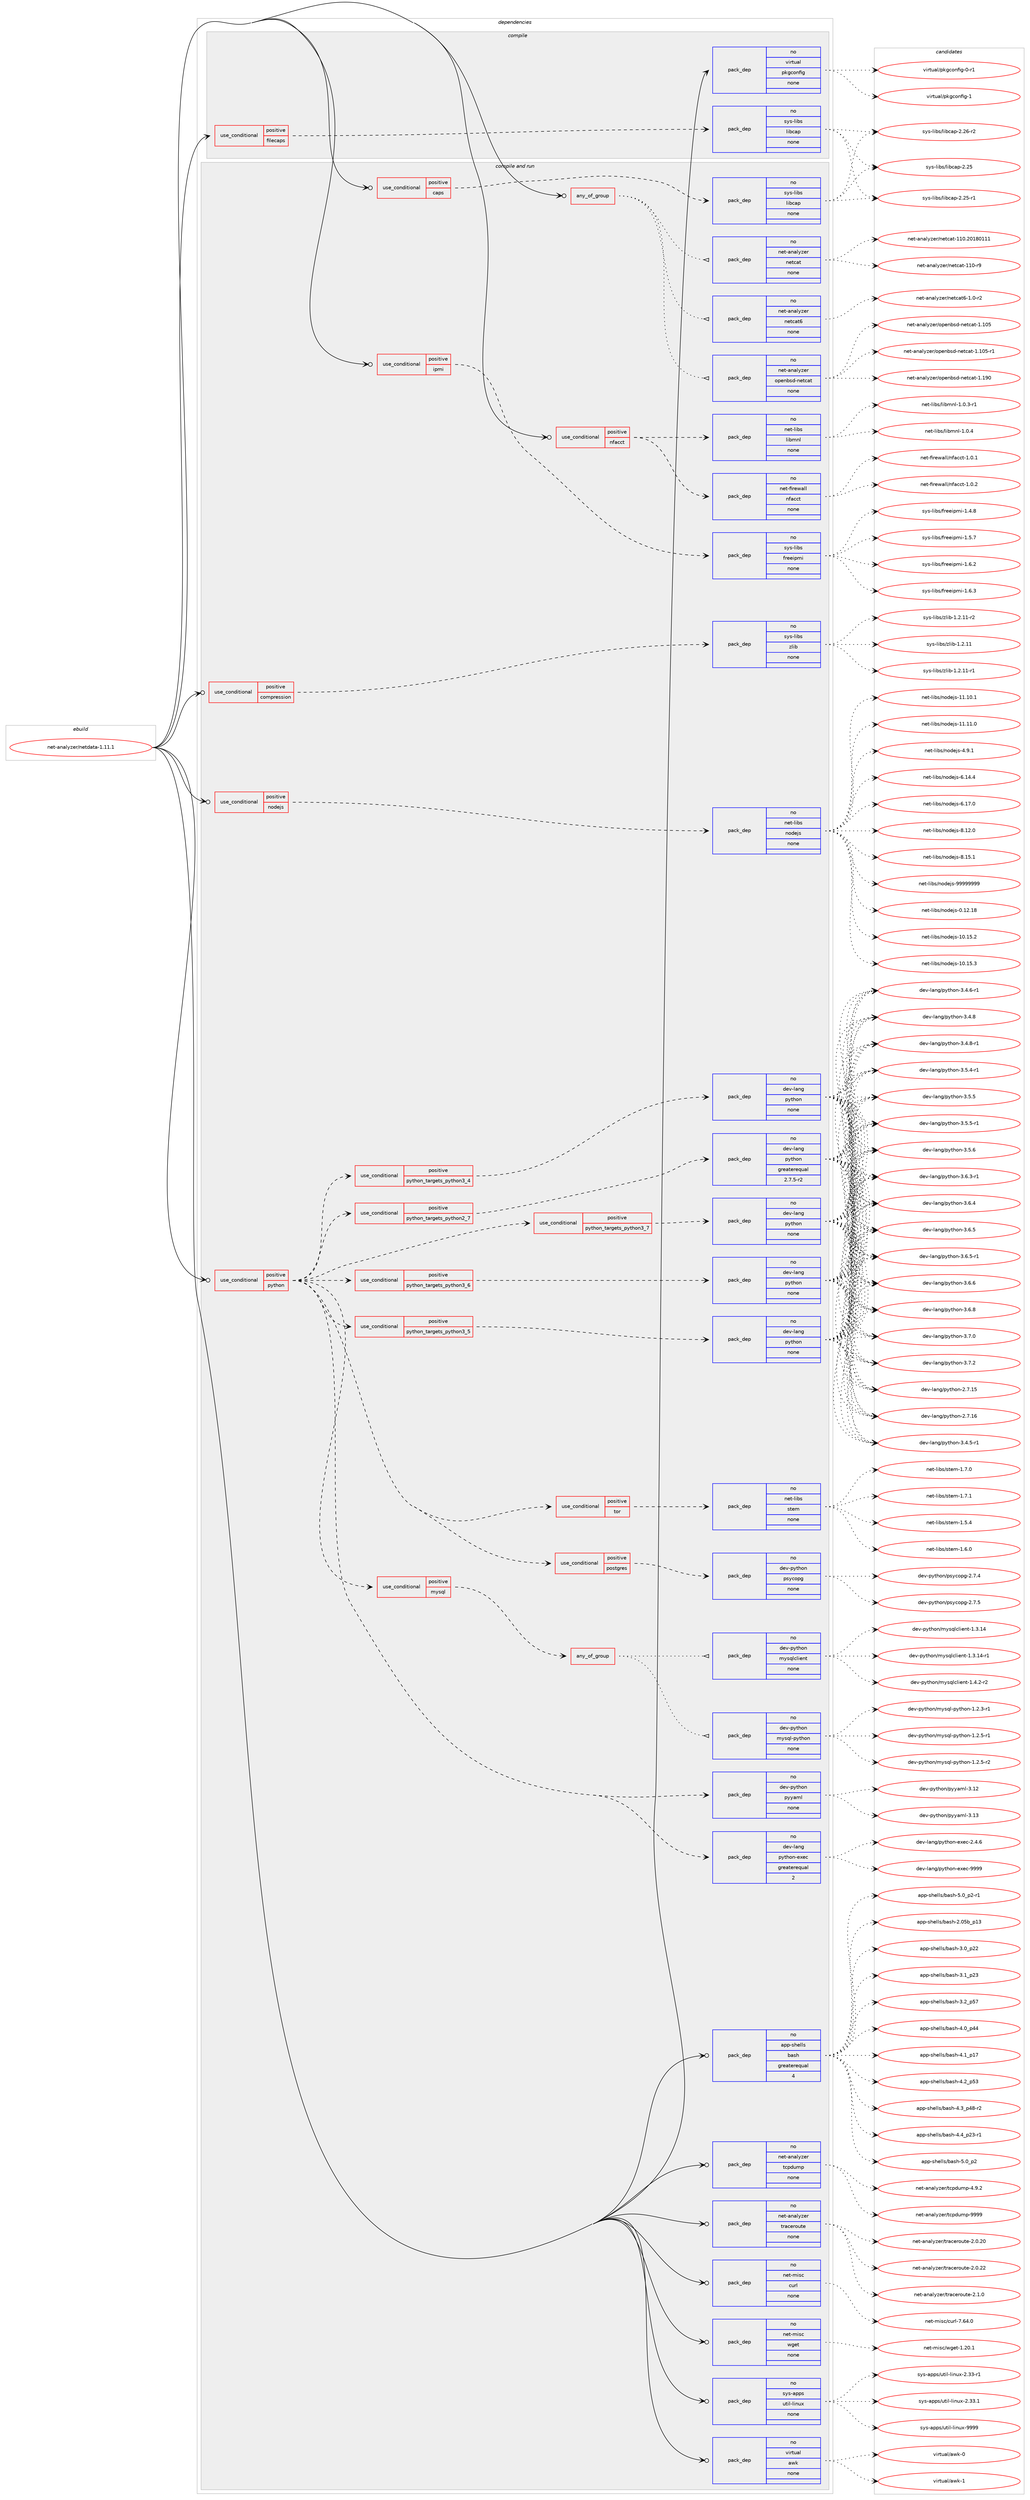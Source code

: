 digraph prolog {

# *************
# Graph options
# *************

newrank=true;
concentrate=true;
compound=true;
graph [rankdir=LR,fontname=Helvetica,fontsize=10,ranksep=1.5];#, ranksep=2.5, nodesep=0.2];
edge  [arrowhead=vee];
node  [fontname=Helvetica,fontsize=10];

# **********
# The ebuild
# **********

subgraph cluster_leftcol {
color=gray;
rank=same;
label=<<i>ebuild</i>>;
id [label="net-analyzer/netdata-1.11.1", color=red, width=4, href="../net-analyzer/netdata-1.11.1.svg"];
}

# ****************
# The dependencies
# ****************

subgraph cluster_midcol {
color=gray;
label=<<i>dependencies</i>>;
subgraph cluster_compile {
fillcolor="#eeeeee";
style=filled;
label=<<i>compile</i>>;
subgraph cond442365 {
dependency1645636 [label=<<TABLE BORDER="0" CELLBORDER="1" CELLSPACING="0" CELLPADDING="4"><TR><TD ROWSPAN="3" CELLPADDING="10">use_conditional</TD></TR><TR><TD>positive</TD></TR><TR><TD>filecaps</TD></TR></TABLE>>, shape=none, color=red];
subgraph pack1176676 {
dependency1645637 [label=<<TABLE BORDER="0" CELLBORDER="1" CELLSPACING="0" CELLPADDING="4" WIDTH="220"><TR><TD ROWSPAN="6" CELLPADDING="30">pack_dep</TD></TR><TR><TD WIDTH="110">no</TD></TR><TR><TD>sys-libs</TD></TR><TR><TD>libcap</TD></TR><TR><TD>none</TD></TR><TR><TD></TD></TR></TABLE>>, shape=none, color=blue];
}
dependency1645636:e -> dependency1645637:w [weight=20,style="dashed",arrowhead="vee"];
}
id:e -> dependency1645636:w [weight=20,style="solid",arrowhead="vee"];
subgraph pack1176677 {
dependency1645638 [label=<<TABLE BORDER="0" CELLBORDER="1" CELLSPACING="0" CELLPADDING="4" WIDTH="220"><TR><TD ROWSPAN="6" CELLPADDING="30">pack_dep</TD></TR><TR><TD WIDTH="110">no</TD></TR><TR><TD>virtual</TD></TR><TR><TD>pkgconfig</TD></TR><TR><TD>none</TD></TR><TR><TD></TD></TR></TABLE>>, shape=none, color=blue];
}
id:e -> dependency1645638:w [weight=20,style="solid",arrowhead="vee"];
}
subgraph cluster_compileandrun {
fillcolor="#eeeeee";
style=filled;
label=<<i>compile and run</i>>;
subgraph any25820 {
dependency1645639 [label=<<TABLE BORDER="0" CELLBORDER="1" CELLSPACING="0" CELLPADDING="4"><TR><TD CELLPADDING="10">any_of_group</TD></TR></TABLE>>, shape=none, color=red];subgraph pack1176678 {
dependency1645640 [label=<<TABLE BORDER="0" CELLBORDER="1" CELLSPACING="0" CELLPADDING="4" WIDTH="220"><TR><TD ROWSPAN="6" CELLPADDING="30">pack_dep</TD></TR><TR><TD WIDTH="110">no</TD></TR><TR><TD>net-analyzer</TD></TR><TR><TD>openbsd-netcat</TD></TR><TR><TD>none</TD></TR><TR><TD></TD></TR></TABLE>>, shape=none, color=blue];
}
dependency1645639:e -> dependency1645640:w [weight=20,style="dotted",arrowhead="oinv"];
subgraph pack1176679 {
dependency1645641 [label=<<TABLE BORDER="0" CELLBORDER="1" CELLSPACING="0" CELLPADDING="4" WIDTH="220"><TR><TD ROWSPAN="6" CELLPADDING="30">pack_dep</TD></TR><TR><TD WIDTH="110">no</TD></TR><TR><TD>net-analyzer</TD></TR><TR><TD>netcat6</TD></TR><TR><TD>none</TD></TR><TR><TD></TD></TR></TABLE>>, shape=none, color=blue];
}
dependency1645639:e -> dependency1645641:w [weight=20,style="dotted",arrowhead="oinv"];
subgraph pack1176680 {
dependency1645642 [label=<<TABLE BORDER="0" CELLBORDER="1" CELLSPACING="0" CELLPADDING="4" WIDTH="220"><TR><TD ROWSPAN="6" CELLPADDING="30">pack_dep</TD></TR><TR><TD WIDTH="110">no</TD></TR><TR><TD>net-analyzer</TD></TR><TR><TD>netcat</TD></TR><TR><TD>none</TD></TR><TR><TD></TD></TR></TABLE>>, shape=none, color=blue];
}
dependency1645639:e -> dependency1645642:w [weight=20,style="dotted",arrowhead="oinv"];
}
id:e -> dependency1645639:w [weight=20,style="solid",arrowhead="odotvee"];
subgraph cond442366 {
dependency1645643 [label=<<TABLE BORDER="0" CELLBORDER="1" CELLSPACING="0" CELLPADDING="4"><TR><TD ROWSPAN="3" CELLPADDING="10">use_conditional</TD></TR><TR><TD>positive</TD></TR><TR><TD>caps</TD></TR></TABLE>>, shape=none, color=red];
subgraph pack1176681 {
dependency1645644 [label=<<TABLE BORDER="0" CELLBORDER="1" CELLSPACING="0" CELLPADDING="4" WIDTH="220"><TR><TD ROWSPAN="6" CELLPADDING="30">pack_dep</TD></TR><TR><TD WIDTH="110">no</TD></TR><TR><TD>sys-libs</TD></TR><TR><TD>libcap</TD></TR><TR><TD>none</TD></TR><TR><TD></TD></TR></TABLE>>, shape=none, color=blue];
}
dependency1645643:e -> dependency1645644:w [weight=20,style="dashed",arrowhead="vee"];
}
id:e -> dependency1645643:w [weight=20,style="solid",arrowhead="odotvee"];
subgraph cond442367 {
dependency1645645 [label=<<TABLE BORDER="0" CELLBORDER="1" CELLSPACING="0" CELLPADDING="4"><TR><TD ROWSPAN="3" CELLPADDING="10">use_conditional</TD></TR><TR><TD>positive</TD></TR><TR><TD>compression</TD></TR></TABLE>>, shape=none, color=red];
subgraph pack1176682 {
dependency1645646 [label=<<TABLE BORDER="0" CELLBORDER="1" CELLSPACING="0" CELLPADDING="4" WIDTH="220"><TR><TD ROWSPAN="6" CELLPADDING="30">pack_dep</TD></TR><TR><TD WIDTH="110">no</TD></TR><TR><TD>sys-libs</TD></TR><TR><TD>zlib</TD></TR><TR><TD>none</TD></TR><TR><TD></TD></TR></TABLE>>, shape=none, color=blue];
}
dependency1645645:e -> dependency1645646:w [weight=20,style="dashed",arrowhead="vee"];
}
id:e -> dependency1645645:w [weight=20,style="solid",arrowhead="odotvee"];
subgraph cond442368 {
dependency1645647 [label=<<TABLE BORDER="0" CELLBORDER="1" CELLSPACING="0" CELLPADDING="4"><TR><TD ROWSPAN="3" CELLPADDING="10">use_conditional</TD></TR><TR><TD>positive</TD></TR><TR><TD>ipmi</TD></TR></TABLE>>, shape=none, color=red];
subgraph pack1176683 {
dependency1645648 [label=<<TABLE BORDER="0" CELLBORDER="1" CELLSPACING="0" CELLPADDING="4" WIDTH="220"><TR><TD ROWSPAN="6" CELLPADDING="30">pack_dep</TD></TR><TR><TD WIDTH="110">no</TD></TR><TR><TD>sys-libs</TD></TR><TR><TD>freeipmi</TD></TR><TR><TD>none</TD></TR><TR><TD></TD></TR></TABLE>>, shape=none, color=blue];
}
dependency1645647:e -> dependency1645648:w [weight=20,style="dashed",arrowhead="vee"];
}
id:e -> dependency1645647:w [weight=20,style="solid",arrowhead="odotvee"];
subgraph cond442369 {
dependency1645649 [label=<<TABLE BORDER="0" CELLBORDER="1" CELLSPACING="0" CELLPADDING="4"><TR><TD ROWSPAN="3" CELLPADDING="10">use_conditional</TD></TR><TR><TD>positive</TD></TR><TR><TD>nfacct</TD></TR></TABLE>>, shape=none, color=red];
subgraph pack1176684 {
dependency1645650 [label=<<TABLE BORDER="0" CELLBORDER="1" CELLSPACING="0" CELLPADDING="4" WIDTH="220"><TR><TD ROWSPAN="6" CELLPADDING="30">pack_dep</TD></TR><TR><TD WIDTH="110">no</TD></TR><TR><TD>net-firewall</TD></TR><TR><TD>nfacct</TD></TR><TR><TD>none</TD></TR><TR><TD></TD></TR></TABLE>>, shape=none, color=blue];
}
dependency1645649:e -> dependency1645650:w [weight=20,style="dashed",arrowhead="vee"];
subgraph pack1176685 {
dependency1645651 [label=<<TABLE BORDER="0" CELLBORDER="1" CELLSPACING="0" CELLPADDING="4" WIDTH="220"><TR><TD ROWSPAN="6" CELLPADDING="30">pack_dep</TD></TR><TR><TD WIDTH="110">no</TD></TR><TR><TD>net-libs</TD></TR><TR><TD>libmnl</TD></TR><TR><TD>none</TD></TR><TR><TD></TD></TR></TABLE>>, shape=none, color=blue];
}
dependency1645649:e -> dependency1645651:w [weight=20,style="dashed",arrowhead="vee"];
}
id:e -> dependency1645649:w [weight=20,style="solid",arrowhead="odotvee"];
subgraph cond442370 {
dependency1645652 [label=<<TABLE BORDER="0" CELLBORDER="1" CELLSPACING="0" CELLPADDING="4"><TR><TD ROWSPAN="3" CELLPADDING="10">use_conditional</TD></TR><TR><TD>positive</TD></TR><TR><TD>nodejs</TD></TR></TABLE>>, shape=none, color=red];
subgraph pack1176686 {
dependency1645653 [label=<<TABLE BORDER="0" CELLBORDER="1" CELLSPACING="0" CELLPADDING="4" WIDTH="220"><TR><TD ROWSPAN="6" CELLPADDING="30">pack_dep</TD></TR><TR><TD WIDTH="110">no</TD></TR><TR><TD>net-libs</TD></TR><TR><TD>nodejs</TD></TR><TR><TD>none</TD></TR><TR><TD></TD></TR></TABLE>>, shape=none, color=blue];
}
dependency1645652:e -> dependency1645653:w [weight=20,style="dashed",arrowhead="vee"];
}
id:e -> dependency1645652:w [weight=20,style="solid",arrowhead="odotvee"];
subgraph cond442371 {
dependency1645654 [label=<<TABLE BORDER="0" CELLBORDER="1" CELLSPACING="0" CELLPADDING="4"><TR><TD ROWSPAN="3" CELLPADDING="10">use_conditional</TD></TR><TR><TD>positive</TD></TR><TR><TD>python</TD></TR></TABLE>>, shape=none, color=red];
subgraph cond442372 {
dependency1645655 [label=<<TABLE BORDER="0" CELLBORDER="1" CELLSPACING="0" CELLPADDING="4"><TR><TD ROWSPAN="3" CELLPADDING="10">use_conditional</TD></TR><TR><TD>positive</TD></TR><TR><TD>python_targets_python2_7</TD></TR></TABLE>>, shape=none, color=red];
subgraph pack1176687 {
dependency1645656 [label=<<TABLE BORDER="0" CELLBORDER="1" CELLSPACING="0" CELLPADDING="4" WIDTH="220"><TR><TD ROWSPAN="6" CELLPADDING="30">pack_dep</TD></TR><TR><TD WIDTH="110">no</TD></TR><TR><TD>dev-lang</TD></TR><TR><TD>python</TD></TR><TR><TD>greaterequal</TD></TR><TR><TD>2.7.5-r2</TD></TR></TABLE>>, shape=none, color=blue];
}
dependency1645655:e -> dependency1645656:w [weight=20,style="dashed",arrowhead="vee"];
}
dependency1645654:e -> dependency1645655:w [weight=20,style="dashed",arrowhead="vee"];
subgraph cond442373 {
dependency1645657 [label=<<TABLE BORDER="0" CELLBORDER="1" CELLSPACING="0" CELLPADDING="4"><TR><TD ROWSPAN="3" CELLPADDING="10">use_conditional</TD></TR><TR><TD>positive</TD></TR><TR><TD>python_targets_python3_4</TD></TR></TABLE>>, shape=none, color=red];
subgraph pack1176688 {
dependency1645658 [label=<<TABLE BORDER="0" CELLBORDER="1" CELLSPACING="0" CELLPADDING="4" WIDTH="220"><TR><TD ROWSPAN="6" CELLPADDING="30">pack_dep</TD></TR><TR><TD WIDTH="110">no</TD></TR><TR><TD>dev-lang</TD></TR><TR><TD>python</TD></TR><TR><TD>none</TD></TR><TR><TD></TD></TR></TABLE>>, shape=none, color=blue];
}
dependency1645657:e -> dependency1645658:w [weight=20,style="dashed",arrowhead="vee"];
}
dependency1645654:e -> dependency1645657:w [weight=20,style="dashed",arrowhead="vee"];
subgraph cond442374 {
dependency1645659 [label=<<TABLE BORDER="0" CELLBORDER="1" CELLSPACING="0" CELLPADDING="4"><TR><TD ROWSPAN="3" CELLPADDING="10">use_conditional</TD></TR><TR><TD>positive</TD></TR><TR><TD>python_targets_python3_5</TD></TR></TABLE>>, shape=none, color=red];
subgraph pack1176689 {
dependency1645660 [label=<<TABLE BORDER="0" CELLBORDER="1" CELLSPACING="0" CELLPADDING="4" WIDTH="220"><TR><TD ROWSPAN="6" CELLPADDING="30">pack_dep</TD></TR><TR><TD WIDTH="110">no</TD></TR><TR><TD>dev-lang</TD></TR><TR><TD>python</TD></TR><TR><TD>none</TD></TR><TR><TD></TD></TR></TABLE>>, shape=none, color=blue];
}
dependency1645659:e -> dependency1645660:w [weight=20,style="dashed",arrowhead="vee"];
}
dependency1645654:e -> dependency1645659:w [weight=20,style="dashed",arrowhead="vee"];
subgraph cond442375 {
dependency1645661 [label=<<TABLE BORDER="0" CELLBORDER="1" CELLSPACING="0" CELLPADDING="4"><TR><TD ROWSPAN="3" CELLPADDING="10">use_conditional</TD></TR><TR><TD>positive</TD></TR><TR><TD>python_targets_python3_6</TD></TR></TABLE>>, shape=none, color=red];
subgraph pack1176690 {
dependency1645662 [label=<<TABLE BORDER="0" CELLBORDER="1" CELLSPACING="0" CELLPADDING="4" WIDTH="220"><TR><TD ROWSPAN="6" CELLPADDING="30">pack_dep</TD></TR><TR><TD WIDTH="110">no</TD></TR><TR><TD>dev-lang</TD></TR><TR><TD>python</TD></TR><TR><TD>none</TD></TR><TR><TD></TD></TR></TABLE>>, shape=none, color=blue];
}
dependency1645661:e -> dependency1645662:w [weight=20,style="dashed",arrowhead="vee"];
}
dependency1645654:e -> dependency1645661:w [weight=20,style="dashed",arrowhead="vee"];
subgraph cond442376 {
dependency1645663 [label=<<TABLE BORDER="0" CELLBORDER="1" CELLSPACING="0" CELLPADDING="4"><TR><TD ROWSPAN="3" CELLPADDING="10">use_conditional</TD></TR><TR><TD>positive</TD></TR><TR><TD>python_targets_python3_7</TD></TR></TABLE>>, shape=none, color=red];
subgraph pack1176691 {
dependency1645664 [label=<<TABLE BORDER="0" CELLBORDER="1" CELLSPACING="0" CELLPADDING="4" WIDTH="220"><TR><TD ROWSPAN="6" CELLPADDING="30">pack_dep</TD></TR><TR><TD WIDTH="110">no</TD></TR><TR><TD>dev-lang</TD></TR><TR><TD>python</TD></TR><TR><TD>none</TD></TR><TR><TD></TD></TR></TABLE>>, shape=none, color=blue];
}
dependency1645663:e -> dependency1645664:w [weight=20,style="dashed",arrowhead="vee"];
}
dependency1645654:e -> dependency1645663:w [weight=20,style="dashed",arrowhead="vee"];
subgraph pack1176692 {
dependency1645665 [label=<<TABLE BORDER="0" CELLBORDER="1" CELLSPACING="0" CELLPADDING="4" WIDTH="220"><TR><TD ROWSPAN="6" CELLPADDING="30">pack_dep</TD></TR><TR><TD WIDTH="110">no</TD></TR><TR><TD>dev-lang</TD></TR><TR><TD>python-exec</TD></TR><TR><TD>greaterequal</TD></TR><TR><TD>2</TD></TR></TABLE>>, shape=none, color=blue];
}
dependency1645654:e -> dependency1645665:w [weight=20,style="dashed",arrowhead="vee"];
subgraph pack1176693 {
dependency1645666 [label=<<TABLE BORDER="0" CELLBORDER="1" CELLSPACING="0" CELLPADDING="4" WIDTH="220"><TR><TD ROWSPAN="6" CELLPADDING="30">pack_dep</TD></TR><TR><TD WIDTH="110">no</TD></TR><TR><TD>dev-python</TD></TR><TR><TD>pyyaml</TD></TR><TR><TD>none</TD></TR><TR><TD></TD></TR></TABLE>>, shape=none, color=blue];
}
dependency1645654:e -> dependency1645666:w [weight=20,style="dashed",arrowhead="vee"];
subgraph cond442377 {
dependency1645667 [label=<<TABLE BORDER="0" CELLBORDER="1" CELLSPACING="0" CELLPADDING="4"><TR><TD ROWSPAN="3" CELLPADDING="10">use_conditional</TD></TR><TR><TD>positive</TD></TR><TR><TD>mysql</TD></TR></TABLE>>, shape=none, color=red];
subgraph any25821 {
dependency1645668 [label=<<TABLE BORDER="0" CELLBORDER="1" CELLSPACING="0" CELLPADDING="4"><TR><TD CELLPADDING="10">any_of_group</TD></TR></TABLE>>, shape=none, color=red];subgraph pack1176694 {
dependency1645669 [label=<<TABLE BORDER="0" CELLBORDER="1" CELLSPACING="0" CELLPADDING="4" WIDTH="220"><TR><TD ROWSPAN="6" CELLPADDING="30">pack_dep</TD></TR><TR><TD WIDTH="110">no</TD></TR><TR><TD>dev-python</TD></TR><TR><TD>mysqlclient</TD></TR><TR><TD>none</TD></TR><TR><TD></TD></TR></TABLE>>, shape=none, color=blue];
}
dependency1645668:e -> dependency1645669:w [weight=20,style="dotted",arrowhead="oinv"];
subgraph pack1176695 {
dependency1645670 [label=<<TABLE BORDER="0" CELLBORDER="1" CELLSPACING="0" CELLPADDING="4" WIDTH="220"><TR><TD ROWSPAN="6" CELLPADDING="30">pack_dep</TD></TR><TR><TD WIDTH="110">no</TD></TR><TR><TD>dev-python</TD></TR><TR><TD>mysql-python</TD></TR><TR><TD>none</TD></TR><TR><TD></TD></TR></TABLE>>, shape=none, color=blue];
}
dependency1645668:e -> dependency1645670:w [weight=20,style="dotted",arrowhead="oinv"];
}
dependency1645667:e -> dependency1645668:w [weight=20,style="dashed",arrowhead="vee"];
}
dependency1645654:e -> dependency1645667:w [weight=20,style="dashed",arrowhead="vee"];
subgraph cond442378 {
dependency1645671 [label=<<TABLE BORDER="0" CELLBORDER="1" CELLSPACING="0" CELLPADDING="4"><TR><TD ROWSPAN="3" CELLPADDING="10">use_conditional</TD></TR><TR><TD>positive</TD></TR><TR><TD>postgres</TD></TR></TABLE>>, shape=none, color=red];
subgraph pack1176696 {
dependency1645672 [label=<<TABLE BORDER="0" CELLBORDER="1" CELLSPACING="0" CELLPADDING="4" WIDTH="220"><TR><TD ROWSPAN="6" CELLPADDING="30">pack_dep</TD></TR><TR><TD WIDTH="110">no</TD></TR><TR><TD>dev-python</TD></TR><TR><TD>psycopg</TD></TR><TR><TD>none</TD></TR><TR><TD></TD></TR></TABLE>>, shape=none, color=blue];
}
dependency1645671:e -> dependency1645672:w [weight=20,style="dashed",arrowhead="vee"];
}
dependency1645654:e -> dependency1645671:w [weight=20,style="dashed",arrowhead="vee"];
subgraph cond442379 {
dependency1645673 [label=<<TABLE BORDER="0" CELLBORDER="1" CELLSPACING="0" CELLPADDING="4"><TR><TD ROWSPAN="3" CELLPADDING="10">use_conditional</TD></TR><TR><TD>positive</TD></TR><TR><TD>tor</TD></TR></TABLE>>, shape=none, color=red];
subgraph pack1176697 {
dependency1645674 [label=<<TABLE BORDER="0" CELLBORDER="1" CELLSPACING="0" CELLPADDING="4" WIDTH="220"><TR><TD ROWSPAN="6" CELLPADDING="30">pack_dep</TD></TR><TR><TD WIDTH="110">no</TD></TR><TR><TD>net-libs</TD></TR><TR><TD>stem</TD></TR><TR><TD>none</TD></TR><TR><TD></TD></TR></TABLE>>, shape=none, color=blue];
}
dependency1645673:e -> dependency1645674:w [weight=20,style="dashed",arrowhead="vee"];
}
dependency1645654:e -> dependency1645673:w [weight=20,style="dashed",arrowhead="vee"];
}
id:e -> dependency1645654:w [weight=20,style="solid",arrowhead="odotvee"];
subgraph pack1176698 {
dependency1645675 [label=<<TABLE BORDER="0" CELLBORDER="1" CELLSPACING="0" CELLPADDING="4" WIDTH="220"><TR><TD ROWSPAN="6" CELLPADDING="30">pack_dep</TD></TR><TR><TD WIDTH="110">no</TD></TR><TR><TD>app-shells</TD></TR><TR><TD>bash</TD></TR><TR><TD>greaterequal</TD></TR><TR><TD>4</TD></TR></TABLE>>, shape=none, color=blue];
}
id:e -> dependency1645675:w [weight=20,style="solid",arrowhead="odotvee"];
subgraph pack1176699 {
dependency1645676 [label=<<TABLE BORDER="0" CELLBORDER="1" CELLSPACING="0" CELLPADDING="4" WIDTH="220"><TR><TD ROWSPAN="6" CELLPADDING="30">pack_dep</TD></TR><TR><TD WIDTH="110">no</TD></TR><TR><TD>net-analyzer</TD></TR><TR><TD>tcpdump</TD></TR><TR><TD>none</TD></TR><TR><TD></TD></TR></TABLE>>, shape=none, color=blue];
}
id:e -> dependency1645676:w [weight=20,style="solid",arrowhead="odotvee"];
subgraph pack1176700 {
dependency1645677 [label=<<TABLE BORDER="0" CELLBORDER="1" CELLSPACING="0" CELLPADDING="4" WIDTH="220"><TR><TD ROWSPAN="6" CELLPADDING="30">pack_dep</TD></TR><TR><TD WIDTH="110">no</TD></TR><TR><TD>net-analyzer</TD></TR><TR><TD>traceroute</TD></TR><TR><TD>none</TD></TR><TR><TD></TD></TR></TABLE>>, shape=none, color=blue];
}
id:e -> dependency1645677:w [weight=20,style="solid",arrowhead="odotvee"];
subgraph pack1176701 {
dependency1645678 [label=<<TABLE BORDER="0" CELLBORDER="1" CELLSPACING="0" CELLPADDING="4" WIDTH="220"><TR><TD ROWSPAN="6" CELLPADDING="30">pack_dep</TD></TR><TR><TD WIDTH="110">no</TD></TR><TR><TD>net-misc</TD></TR><TR><TD>curl</TD></TR><TR><TD>none</TD></TR><TR><TD></TD></TR></TABLE>>, shape=none, color=blue];
}
id:e -> dependency1645678:w [weight=20,style="solid",arrowhead="odotvee"];
subgraph pack1176702 {
dependency1645679 [label=<<TABLE BORDER="0" CELLBORDER="1" CELLSPACING="0" CELLPADDING="4" WIDTH="220"><TR><TD ROWSPAN="6" CELLPADDING="30">pack_dep</TD></TR><TR><TD WIDTH="110">no</TD></TR><TR><TD>net-misc</TD></TR><TR><TD>wget</TD></TR><TR><TD>none</TD></TR><TR><TD></TD></TR></TABLE>>, shape=none, color=blue];
}
id:e -> dependency1645679:w [weight=20,style="solid",arrowhead="odotvee"];
subgraph pack1176703 {
dependency1645680 [label=<<TABLE BORDER="0" CELLBORDER="1" CELLSPACING="0" CELLPADDING="4" WIDTH="220"><TR><TD ROWSPAN="6" CELLPADDING="30">pack_dep</TD></TR><TR><TD WIDTH="110">no</TD></TR><TR><TD>sys-apps</TD></TR><TR><TD>util-linux</TD></TR><TR><TD>none</TD></TR><TR><TD></TD></TR></TABLE>>, shape=none, color=blue];
}
id:e -> dependency1645680:w [weight=20,style="solid",arrowhead="odotvee"];
subgraph pack1176704 {
dependency1645681 [label=<<TABLE BORDER="0" CELLBORDER="1" CELLSPACING="0" CELLPADDING="4" WIDTH="220"><TR><TD ROWSPAN="6" CELLPADDING="30">pack_dep</TD></TR><TR><TD WIDTH="110">no</TD></TR><TR><TD>virtual</TD></TR><TR><TD>awk</TD></TR><TR><TD>none</TD></TR><TR><TD></TD></TR></TABLE>>, shape=none, color=blue];
}
id:e -> dependency1645681:w [weight=20,style="solid",arrowhead="odotvee"];
}
subgraph cluster_run {
fillcolor="#eeeeee";
style=filled;
label=<<i>run</i>>;
}
}

# **************
# The candidates
# **************

subgraph cluster_choices {
rank=same;
color=gray;
label=<<i>candidates</i>>;

subgraph choice1176676 {
color=black;
nodesep=1;
choice1151211154510810598115471081059899971124550465053 [label="sys-libs/libcap-2.25", color=red, width=4,href="../sys-libs/libcap-2.25.svg"];
choice11512111545108105981154710810598999711245504650534511449 [label="sys-libs/libcap-2.25-r1", color=red, width=4,href="../sys-libs/libcap-2.25-r1.svg"];
choice11512111545108105981154710810598999711245504650544511450 [label="sys-libs/libcap-2.26-r2", color=red, width=4,href="../sys-libs/libcap-2.26-r2.svg"];
dependency1645637:e -> choice1151211154510810598115471081059899971124550465053:w [style=dotted,weight="100"];
dependency1645637:e -> choice11512111545108105981154710810598999711245504650534511449:w [style=dotted,weight="100"];
dependency1645637:e -> choice11512111545108105981154710810598999711245504650544511450:w [style=dotted,weight="100"];
}
subgraph choice1176677 {
color=black;
nodesep=1;
choice11810511411611797108471121071039911111010210510345484511449 [label="virtual/pkgconfig-0-r1", color=red, width=4,href="../virtual/pkgconfig-0-r1.svg"];
choice1181051141161179710847112107103991111101021051034549 [label="virtual/pkgconfig-1", color=red, width=4,href="../virtual/pkgconfig-1.svg"];
dependency1645638:e -> choice11810511411611797108471121071039911111010210510345484511449:w [style=dotted,weight="100"];
dependency1645638:e -> choice1181051141161179710847112107103991111101021051034549:w [style=dotted,weight="100"];
}
subgraph choice1176678 {
color=black;
nodesep=1;
choice1101011164597110971081211221011144711111210111098115100451101011169997116454946494853 [label="net-analyzer/openbsd-netcat-1.105", color=red, width=4,href="../net-analyzer/openbsd-netcat-1.105.svg"];
choice11010111645971109710812112210111447111112101110981151004511010111699971164549464948534511449 [label="net-analyzer/openbsd-netcat-1.105-r1", color=red, width=4,href="../net-analyzer/openbsd-netcat-1.105-r1.svg"];
choice1101011164597110971081211221011144711111210111098115100451101011169997116454946495748 [label="net-analyzer/openbsd-netcat-1.190", color=red, width=4,href="../net-analyzer/openbsd-netcat-1.190.svg"];
dependency1645640:e -> choice1101011164597110971081211221011144711111210111098115100451101011169997116454946494853:w [style=dotted,weight="100"];
dependency1645640:e -> choice11010111645971109710812112210111447111112101110981151004511010111699971164549464948534511449:w [style=dotted,weight="100"];
dependency1645640:e -> choice1101011164597110971081211221011144711111210111098115100451101011169997116454946495748:w [style=dotted,weight="100"];
}
subgraph choice1176679 {
color=black;
nodesep=1;
choice11010111645971109710812112210111447110101116999711654454946484511450 [label="net-analyzer/netcat6-1.0-r2", color=red, width=4,href="../net-analyzer/netcat6-1.0-r2.svg"];
dependency1645641:e -> choice11010111645971109710812112210111447110101116999711654454946484511450:w [style=dotted,weight="100"];
}
subgraph choice1176680 {
color=black;
nodesep=1;
choice110101116459711097108121122101114471101011169997116454949484511457 [label="net-analyzer/netcat-110-r9", color=red, width=4,href="../net-analyzer/netcat-110-r9.svg"];
choice11010111645971109710812112210111447110101116999711645494948465048495648494949 [label="net-analyzer/netcat-110.20180111", color=red, width=4,href="../net-analyzer/netcat-110.20180111.svg"];
dependency1645642:e -> choice110101116459711097108121122101114471101011169997116454949484511457:w [style=dotted,weight="100"];
dependency1645642:e -> choice11010111645971109710812112210111447110101116999711645494948465048495648494949:w [style=dotted,weight="100"];
}
subgraph choice1176681 {
color=black;
nodesep=1;
choice1151211154510810598115471081059899971124550465053 [label="sys-libs/libcap-2.25", color=red, width=4,href="../sys-libs/libcap-2.25.svg"];
choice11512111545108105981154710810598999711245504650534511449 [label="sys-libs/libcap-2.25-r1", color=red, width=4,href="../sys-libs/libcap-2.25-r1.svg"];
choice11512111545108105981154710810598999711245504650544511450 [label="sys-libs/libcap-2.26-r2", color=red, width=4,href="../sys-libs/libcap-2.26-r2.svg"];
dependency1645644:e -> choice1151211154510810598115471081059899971124550465053:w [style=dotted,weight="100"];
dependency1645644:e -> choice11512111545108105981154710810598999711245504650534511449:w [style=dotted,weight="100"];
dependency1645644:e -> choice11512111545108105981154710810598999711245504650544511450:w [style=dotted,weight="100"];
}
subgraph choice1176682 {
color=black;
nodesep=1;
choice1151211154510810598115471221081059845494650464949 [label="sys-libs/zlib-1.2.11", color=red, width=4,href="../sys-libs/zlib-1.2.11.svg"];
choice11512111545108105981154712210810598454946504649494511449 [label="sys-libs/zlib-1.2.11-r1", color=red, width=4,href="../sys-libs/zlib-1.2.11-r1.svg"];
choice11512111545108105981154712210810598454946504649494511450 [label="sys-libs/zlib-1.2.11-r2", color=red, width=4,href="../sys-libs/zlib-1.2.11-r2.svg"];
dependency1645646:e -> choice1151211154510810598115471221081059845494650464949:w [style=dotted,weight="100"];
dependency1645646:e -> choice11512111545108105981154712210810598454946504649494511449:w [style=dotted,weight="100"];
dependency1645646:e -> choice11512111545108105981154712210810598454946504649494511450:w [style=dotted,weight="100"];
}
subgraph choice1176683 {
color=black;
nodesep=1;
choice115121115451081059811547102114101101105112109105454946524656 [label="sys-libs/freeipmi-1.4.8", color=red, width=4,href="../sys-libs/freeipmi-1.4.8.svg"];
choice115121115451081059811547102114101101105112109105454946534655 [label="sys-libs/freeipmi-1.5.7", color=red, width=4,href="../sys-libs/freeipmi-1.5.7.svg"];
choice115121115451081059811547102114101101105112109105454946544650 [label="sys-libs/freeipmi-1.6.2", color=red, width=4,href="../sys-libs/freeipmi-1.6.2.svg"];
choice115121115451081059811547102114101101105112109105454946544651 [label="sys-libs/freeipmi-1.6.3", color=red, width=4,href="../sys-libs/freeipmi-1.6.3.svg"];
dependency1645648:e -> choice115121115451081059811547102114101101105112109105454946524656:w [style=dotted,weight="100"];
dependency1645648:e -> choice115121115451081059811547102114101101105112109105454946534655:w [style=dotted,weight="100"];
dependency1645648:e -> choice115121115451081059811547102114101101105112109105454946544650:w [style=dotted,weight="100"];
dependency1645648:e -> choice115121115451081059811547102114101101105112109105454946544651:w [style=dotted,weight="100"];
}
subgraph choice1176684 {
color=black;
nodesep=1;
choice110101116451021051141011199710810847110102979999116454946484649 [label="net-firewall/nfacct-1.0.1", color=red, width=4,href="../net-firewall/nfacct-1.0.1.svg"];
choice110101116451021051141011199710810847110102979999116454946484650 [label="net-firewall/nfacct-1.0.2", color=red, width=4,href="../net-firewall/nfacct-1.0.2.svg"];
dependency1645650:e -> choice110101116451021051141011199710810847110102979999116454946484649:w [style=dotted,weight="100"];
dependency1645650:e -> choice110101116451021051141011199710810847110102979999116454946484650:w [style=dotted,weight="100"];
}
subgraph choice1176685 {
color=black;
nodesep=1;
choice110101116451081059811547108105981091101084549464846514511449 [label="net-libs/libmnl-1.0.3-r1", color=red, width=4,href="../net-libs/libmnl-1.0.3-r1.svg"];
choice11010111645108105981154710810598109110108454946484652 [label="net-libs/libmnl-1.0.4", color=red, width=4,href="../net-libs/libmnl-1.0.4.svg"];
dependency1645651:e -> choice110101116451081059811547108105981091101084549464846514511449:w [style=dotted,weight="100"];
dependency1645651:e -> choice11010111645108105981154710810598109110108454946484652:w [style=dotted,weight="100"];
}
subgraph choice1176686 {
color=black;
nodesep=1;
choice1101011164510810598115471101111001011061154548464950464956 [label="net-libs/nodejs-0.12.18", color=red, width=4,href="../net-libs/nodejs-0.12.18.svg"];
choice1101011164510810598115471101111001011061154549484649534650 [label="net-libs/nodejs-10.15.2", color=red, width=4,href="../net-libs/nodejs-10.15.2.svg"];
choice1101011164510810598115471101111001011061154549484649534651 [label="net-libs/nodejs-10.15.3", color=red, width=4,href="../net-libs/nodejs-10.15.3.svg"];
choice1101011164510810598115471101111001011061154549494649484649 [label="net-libs/nodejs-11.10.1", color=red, width=4,href="../net-libs/nodejs-11.10.1.svg"];
choice1101011164510810598115471101111001011061154549494649494648 [label="net-libs/nodejs-11.11.0", color=red, width=4,href="../net-libs/nodejs-11.11.0.svg"];
choice110101116451081059811547110111100101106115455246574649 [label="net-libs/nodejs-4.9.1", color=red, width=4,href="../net-libs/nodejs-4.9.1.svg"];
choice11010111645108105981154711011110010110611545544649524652 [label="net-libs/nodejs-6.14.4", color=red, width=4,href="../net-libs/nodejs-6.14.4.svg"];
choice11010111645108105981154711011110010110611545544649554648 [label="net-libs/nodejs-6.17.0", color=red, width=4,href="../net-libs/nodejs-6.17.0.svg"];
choice11010111645108105981154711011110010110611545564649504648 [label="net-libs/nodejs-8.12.0", color=red, width=4,href="../net-libs/nodejs-8.12.0.svg"];
choice11010111645108105981154711011110010110611545564649534649 [label="net-libs/nodejs-8.15.1", color=red, width=4,href="../net-libs/nodejs-8.15.1.svg"];
choice110101116451081059811547110111100101106115455757575757575757 [label="net-libs/nodejs-99999999", color=red, width=4,href="../net-libs/nodejs-99999999.svg"];
dependency1645653:e -> choice1101011164510810598115471101111001011061154548464950464956:w [style=dotted,weight="100"];
dependency1645653:e -> choice1101011164510810598115471101111001011061154549484649534650:w [style=dotted,weight="100"];
dependency1645653:e -> choice1101011164510810598115471101111001011061154549484649534651:w [style=dotted,weight="100"];
dependency1645653:e -> choice1101011164510810598115471101111001011061154549494649484649:w [style=dotted,weight="100"];
dependency1645653:e -> choice1101011164510810598115471101111001011061154549494649494648:w [style=dotted,weight="100"];
dependency1645653:e -> choice110101116451081059811547110111100101106115455246574649:w [style=dotted,weight="100"];
dependency1645653:e -> choice11010111645108105981154711011110010110611545544649524652:w [style=dotted,weight="100"];
dependency1645653:e -> choice11010111645108105981154711011110010110611545544649554648:w [style=dotted,weight="100"];
dependency1645653:e -> choice11010111645108105981154711011110010110611545564649504648:w [style=dotted,weight="100"];
dependency1645653:e -> choice11010111645108105981154711011110010110611545564649534649:w [style=dotted,weight="100"];
dependency1645653:e -> choice110101116451081059811547110111100101106115455757575757575757:w [style=dotted,weight="100"];
}
subgraph choice1176687 {
color=black;
nodesep=1;
choice10010111845108971101034711212111610411111045504655464953 [label="dev-lang/python-2.7.15", color=red, width=4,href="../dev-lang/python-2.7.15.svg"];
choice10010111845108971101034711212111610411111045504655464954 [label="dev-lang/python-2.7.16", color=red, width=4,href="../dev-lang/python-2.7.16.svg"];
choice1001011184510897110103471121211161041111104551465246534511449 [label="dev-lang/python-3.4.5-r1", color=red, width=4,href="../dev-lang/python-3.4.5-r1.svg"];
choice1001011184510897110103471121211161041111104551465246544511449 [label="dev-lang/python-3.4.6-r1", color=red, width=4,href="../dev-lang/python-3.4.6-r1.svg"];
choice100101118451089711010347112121116104111110455146524656 [label="dev-lang/python-3.4.8", color=red, width=4,href="../dev-lang/python-3.4.8.svg"];
choice1001011184510897110103471121211161041111104551465246564511449 [label="dev-lang/python-3.4.8-r1", color=red, width=4,href="../dev-lang/python-3.4.8-r1.svg"];
choice1001011184510897110103471121211161041111104551465346524511449 [label="dev-lang/python-3.5.4-r1", color=red, width=4,href="../dev-lang/python-3.5.4-r1.svg"];
choice100101118451089711010347112121116104111110455146534653 [label="dev-lang/python-3.5.5", color=red, width=4,href="../dev-lang/python-3.5.5.svg"];
choice1001011184510897110103471121211161041111104551465346534511449 [label="dev-lang/python-3.5.5-r1", color=red, width=4,href="../dev-lang/python-3.5.5-r1.svg"];
choice100101118451089711010347112121116104111110455146534654 [label="dev-lang/python-3.5.6", color=red, width=4,href="../dev-lang/python-3.5.6.svg"];
choice1001011184510897110103471121211161041111104551465446514511449 [label="dev-lang/python-3.6.3-r1", color=red, width=4,href="../dev-lang/python-3.6.3-r1.svg"];
choice100101118451089711010347112121116104111110455146544652 [label="dev-lang/python-3.6.4", color=red, width=4,href="../dev-lang/python-3.6.4.svg"];
choice100101118451089711010347112121116104111110455146544653 [label="dev-lang/python-3.6.5", color=red, width=4,href="../dev-lang/python-3.6.5.svg"];
choice1001011184510897110103471121211161041111104551465446534511449 [label="dev-lang/python-3.6.5-r1", color=red, width=4,href="../dev-lang/python-3.6.5-r1.svg"];
choice100101118451089711010347112121116104111110455146544654 [label="dev-lang/python-3.6.6", color=red, width=4,href="../dev-lang/python-3.6.6.svg"];
choice100101118451089711010347112121116104111110455146544656 [label="dev-lang/python-3.6.8", color=red, width=4,href="../dev-lang/python-3.6.8.svg"];
choice100101118451089711010347112121116104111110455146554648 [label="dev-lang/python-3.7.0", color=red, width=4,href="../dev-lang/python-3.7.0.svg"];
choice100101118451089711010347112121116104111110455146554650 [label="dev-lang/python-3.7.2", color=red, width=4,href="../dev-lang/python-3.7.2.svg"];
dependency1645656:e -> choice10010111845108971101034711212111610411111045504655464953:w [style=dotted,weight="100"];
dependency1645656:e -> choice10010111845108971101034711212111610411111045504655464954:w [style=dotted,weight="100"];
dependency1645656:e -> choice1001011184510897110103471121211161041111104551465246534511449:w [style=dotted,weight="100"];
dependency1645656:e -> choice1001011184510897110103471121211161041111104551465246544511449:w [style=dotted,weight="100"];
dependency1645656:e -> choice100101118451089711010347112121116104111110455146524656:w [style=dotted,weight="100"];
dependency1645656:e -> choice1001011184510897110103471121211161041111104551465246564511449:w [style=dotted,weight="100"];
dependency1645656:e -> choice1001011184510897110103471121211161041111104551465346524511449:w [style=dotted,weight="100"];
dependency1645656:e -> choice100101118451089711010347112121116104111110455146534653:w [style=dotted,weight="100"];
dependency1645656:e -> choice1001011184510897110103471121211161041111104551465346534511449:w [style=dotted,weight="100"];
dependency1645656:e -> choice100101118451089711010347112121116104111110455146534654:w [style=dotted,weight="100"];
dependency1645656:e -> choice1001011184510897110103471121211161041111104551465446514511449:w [style=dotted,weight="100"];
dependency1645656:e -> choice100101118451089711010347112121116104111110455146544652:w [style=dotted,weight="100"];
dependency1645656:e -> choice100101118451089711010347112121116104111110455146544653:w [style=dotted,weight="100"];
dependency1645656:e -> choice1001011184510897110103471121211161041111104551465446534511449:w [style=dotted,weight="100"];
dependency1645656:e -> choice100101118451089711010347112121116104111110455146544654:w [style=dotted,weight="100"];
dependency1645656:e -> choice100101118451089711010347112121116104111110455146544656:w [style=dotted,weight="100"];
dependency1645656:e -> choice100101118451089711010347112121116104111110455146554648:w [style=dotted,weight="100"];
dependency1645656:e -> choice100101118451089711010347112121116104111110455146554650:w [style=dotted,weight="100"];
}
subgraph choice1176688 {
color=black;
nodesep=1;
choice10010111845108971101034711212111610411111045504655464953 [label="dev-lang/python-2.7.15", color=red, width=4,href="../dev-lang/python-2.7.15.svg"];
choice10010111845108971101034711212111610411111045504655464954 [label="dev-lang/python-2.7.16", color=red, width=4,href="../dev-lang/python-2.7.16.svg"];
choice1001011184510897110103471121211161041111104551465246534511449 [label="dev-lang/python-3.4.5-r1", color=red, width=4,href="../dev-lang/python-3.4.5-r1.svg"];
choice1001011184510897110103471121211161041111104551465246544511449 [label="dev-lang/python-3.4.6-r1", color=red, width=4,href="../dev-lang/python-3.4.6-r1.svg"];
choice100101118451089711010347112121116104111110455146524656 [label="dev-lang/python-3.4.8", color=red, width=4,href="../dev-lang/python-3.4.8.svg"];
choice1001011184510897110103471121211161041111104551465246564511449 [label="dev-lang/python-3.4.8-r1", color=red, width=4,href="../dev-lang/python-3.4.8-r1.svg"];
choice1001011184510897110103471121211161041111104551465346524511449 [label="dev-lang/python-3.5.4-r1", color=red, width=4,href="../dev-lang/python-3.5.4-r1.svg"];
choice100101118451089711010347112121116104111110455146534653 [label="dev-lang/python-3.5.5", color=red, width=4,href="../dev-lang/python-3.5.5.svg"];
choice1001011184510897110103471121211161041111104551465346534511449 [label="dev-lang/python-3.5.5-r1", color=red, width=4,href="../dev-lang/python-3.5.5-r1.svg"];
choice100101118451089711010347112121116104111110455146534654 [label="dev-lang/python-3.5.6", color=red, width=4,href="../dev-lang/python-3.5.6.svg"];
choice1001011184510897110103471121211161041111104551465446514511449 [label="dev-lang/python-3.6.3-r1", color=red, width=4,href="../dev-lang/python-3.6.3-r1.svg"];
choice100101118451089711010347112121116104111110455146544652 [label="dev-lang/python-3.6.4", color=red, width=4,href="../dev-lang/python-3.6.4.svg"];
choice100101118451089711010347112121116104111110455146544653 [label="dev-lang/python-3.6.5", color=red, width=4,href="../dev-lang/python-3.6.5.svg"];
choice1001011184510897110103471121211161041111104551465446534511449 [label="dev-lang/python-3.6.5-r1", color=red, width=4,href="../dev-lang/python-3.6.5-r1.svg"];
choice100101118451089711010347112121116104111110455146544654 [label="dev-lang/python-3.6.6", color=red, width=4,href="../dev-lang/python-3.6.6.svg"];
choice100101118451089711010347112121116104111110455146544656 [label="dev-lang/python-3.6.8", color=red, width=4,href="../dev-lang/python-3.6.8.svg"];
choice100101118451089711010347112121116104111110455146554648 [label="dev-lang/python-3.7.0", color=red, width=4,href="../dev-lang/python-3.7.0.svg"];
choice100101118451089711010347112121116104111110455146554650 [label="dev-lang/python-3.7.2", color=red, width=4,href="../dev-lang/python-3.7.2.svg"];
dependency1645658:e -> choice10010111845108971101034711212111610411111045504655464953:w [style=dotted,weight="100"];
dependency1645658:e -> choice10010111845108971101034711212111610411111045504655464954:w [style=dotted,weight="100"];
dependency1645658:e -> choice1001011184510897110103471121211161041111104551465246534511449:w [style=dotted,weight="100"];
dependency1645658:e -> choice1001011184510897110103471121211161041111104551465246544511449:w [style=dotted,weight="100"];
dependency1645658:e -> choice100101118451089711010347112121116104111110455146524656:w [style=dotted,weight="100"];
dependency1645658:e -> choice1001011184510897110103471121211161041111104551465246564511449:w [style=dotted,weight="100"];
dependency1645658:e -> choice1001011184510897110103471121211161041111104551465346524511449:w [style=dotted,weight="100"];
dependency1645658:e -> choice100101118451089711010347112121116104111110455146534653:w [style=dotted,weight="100"];
dependency1645658:e -> choice1001011184510897110103471121211161041111104551465346534511449:w [style=dotted,weight="100"];
dependency1645658:e -> choice100101118451089711010347112121116104111110455146534654:w [style=dotted,weight="100"];
dependency1645658:e -> choice1001011184510897110103471121211161041111104551465446514511449:w [style=dotted,weight="100"];
dependency1645658:e -> choice100101118451089711010347112121116104111110455146544652:w [style=dotted,weight="100"];
dependency1645658:e -> choice100101118451089711010347112121116104111110455146544653:w [style=dotted,weight="100"];
dependency1645658:e -> choice1001011184510897110103471121211161041111104551465446534511449:w [style=dotted,weight="100"];
dependency1645658:e -> choice100101118451089711010347112121116104111110455146544654:w [style=dotted,weight="100"];
dependency1645658:e -> choice100101118451089711010347112121116104111110455146544656:w [style=dotted,weight="100"];
dependency1645658:e -> choice100101118451089711010347112121116104111110455146554648:w [style=dotted,weight="100"];
dependency1645658:e -> choice100101118451089711010347112121116104111110455146554650:w [style=dotted,weight="100"];
}
subgraph choice1176689 {
color=black;
nodesep=1;
choice10010111845108971101034711212111610411111045504655464953 [label="dev-lang/python-2.7.15", color=red, width=4,href="../dev-lang/python-2.7.15.svg"];
choice10010111845108971101034711212111610411111045504655464954 [label="dev-lang/python-2.7.16", color=red, width=4,href="../dev-lang/python-2.7.16.svg"];
choice1001011184510897110103471121211161041111104551465246534511449 [label="dev-lang/python-3.4.5-r1", color=red, width=4,href="../dev-lang/python-3.4.5-r1.svg"];
choice1001011184510897110103471121211161041111104551465246544511449 [label="dev-lang/python-3.4.6-r1", color=red, width=4,href="../dev-lang/python-3.4.6-r1.svg"];
choice100101118451089711010347112121116104111110455146524656 [label="dev-lang/python-3.4.8", color=red, width=4,href="../dev-lang/python-3.4.8.svg"];
choice1001011184510897110103471121211161041111104551465246564511449 [label="dev-lang/python-3.4.8-r1", color=red, width=4,href="../dev-lang/python-3.4.8-r1.svg"];
choice1001011184510897110103471121211161041111104551465346524511449 [label="dev-lang/python-3.5.4-r1", color=red, width=4,href="../dev-lang/python-3.5.4-r1.svg"];
choice100101118451089711010347112121116104111110455146534653 [label="dev-lang/python-3.5.5", color=red, width=4,href="../dev-lang/python-3.5.5.svg"];
choice1001011184510897110103471121211161041111104551465346534511449 [label="dev-lang/python-3.5.5-r1", color=red, width=4,href="../dev-lang/python-3.5.5-r1.svg"];
choice100101118451089711010347112121116104111110455146534654 [label="dev-lang/python-3.5.6", color=red, width=4,href="../dev-lang/python-3.5.6.svg"];
choice1001011184510897110103471121211161041111104551465446514511449 [label="dev-lang/python-3.6.3-r1", color=red, width=4,href="../dev-lang/python-3.6.3-r1.svg"];
choice100101118451089711010347112121116104111110455146544652 [label="dev-lang/python-3.6.4", color=red, width=4,href="../dev-lang/python-3.6.4.svg"];
choice100101118451089711010347112121116104111110455146544653 [label="dev-lang/python-3.6.5", color=red, width=4,href="../dev-lang/python-3.6.5.svg"];
choice1001011184510897110103471121211161041111104551465446534511449 [label="dev-lang/python-3.6.5-r1", color=red, width=4,href="../dev-lang/python-3.6.5-r1.svg"];
choice100101118451089711010347112121116104111110455146544654 [label="dev-lang/python-3.6.6", color=red, width=4,href="../dev-lang/python-3.6.6.svg"];
choice100101118451089711010347112121116104111110455146544656 [label="dev-lang/python-3.6.8", color=red, width=4,href="../dev-lang/python-3.6.8.svg"];
choice100101118451089711010347112121116104111110455146554648 [label="dev-lang/python-3.7.0", color=red, width=4,href="../dev-lang/python-3.7.0.svg"];
choice100101118451089711010347112121116104111110455146554650 [label="dev-lang/python-3.7.2", color=red, width=4,href="../dev-lang/python-3.7.2.svg"];
dependency1645660:e -> choice10010111845108971101034711212111610411111045504655464953:w [style=dotted,weight="100"];
dependency1645660:e -> choice10010111845108971101034711212111610411111045504655464954:w [style=dotted,weight="100"];
dependency1645660:e -> choice1001011184510897110103471121211161041111104551465246534511449:w [style=dotted,weight="100"];
dependency1645660:e -> choice1001011184510897110103471121211161041111104551465246544511449:w [style=dotted,weight="100"];
dependency1645660:e -> choice100101118451089711010347112121116104111110455146524656:w [style=dotted,weight="100"];
dependency1645660:e -> choice1001011184510897110103471121211161041111104551465246564511449:w [style=dotted,weight="100"];
dependency1645660:e -> choice1001011184510897110103471121211161041111104551465346524511449:w [style=dotted,weight="100"];
dependency1645660:e -> choice100101118451089711010347112121116104111110455146534653:w [style=dotted,weight="100"];
dependency1645660:e -> choice1001011184510897110103471121211161041111104551465346534511449:w [style=dotted,weight="100"];
dependency1645660:e -> choice100101118451089711010347112121116104111110455146534654:w [style=dotted,weight="100"];
dependency1645660:e -> choice1001011184510897110103471121211161041111104551465446514511449:w [style=dotted,weight="100"];
dependency1645660:e -> choice100101118451089711010347112121116104111110455146544652:w [style=dotted,weight="100"];
dependency1645660:e -> choice100101118451089711010347112121116104111110455146544653:w [style=dotted,weight="100"];
dependency1645660:e -> choice1001011184510897110103471121211161041111104551465446534511449:w [style=dotted,weight="100"];
dependency1645660:e -> choice100101118451089711010347112121116104111110455146544654:w [style=dotted,weight="100"];
dependency1645660:e -> choice100101118451089711010347112121116104111110455146544656:w [style=dotted,weight="100"];
dependency1645660:e -> choice100101118451089711010347112121116104111110455146554648:w [style=dotted,weight="100"];
dependency1645660:e -> choice100101118451089711010347112121116104111110455146554650:w [style=dotted,weight="100"];
}
subgraph choice1176690 {
color=black;
nodesep=1;
choice10010111845108971101034711212111610411111045504655464953 [label="dev-lang/python-2.7.15", color=red, width=4,href="../dev-lang/python-2.7.15.svg"];
choice10010111845108971101034711212111610411111045504655464954 [label="dev-lang/python-2.7.16", color=red, width=4,href="../dev-lang/python-2.7.16.svg"];
choice1001011184510897110103471121211161041111104551465246534511449 [label="dev-lang/python-3.4.5-r1", color=red, width=4,href="../dev-lang/python-3.4.5-r1.svg"];
choice1001011184510897110103471121211161041111104551465246544511449 [label="dev-lang/python-3.4.6-r1", color=red, width=4,href="../dev-lang/python-3.4.6-r1.svg"];
choice100101118451089711010347112121116104111110455146524656 [label="dev-lang/python-3.4.8", color=red, width=4,href="../dev-lang/python-3.4.8.svg"];
choice1001011184510897110103471121211161041111104551465246564511449 [label="dev-lang/python-3.4.8-r1", color=red, width=4,href="../dev-lang/python-3.4.8-r1.svg"];
choice1001011184510897110103471121211161041111104551465346524511449 [label="dev-lang/python-3.5.4-r1", color=red, width=4,href="../dev-lang/python-3.5.4-r1.svg"];
choice100101118451089711010347112121116104111110455146534653 [label="dev-lang/python-3.5.5", color=red, width=4,href="../dev-lang/python-3.5.5.svg"];
choice1001011184510897110103471121211161041111104551465346534511449 [label="dev-lang/python-3.5.5-r1", color=red, width=4,href="../dev-lang/python-3.5.5-r1.svg"];
choice100101118451089711010347112121116104111110455146534654 [label="dev-lang/python-3.5.6", color=red, width=4,href="../dev-lang/python-3.5.6.svg"];
choice1001011184510897110103471121211161041111104551465446514511449 [label="dev-lang/python-3.6.3-r1", color=red, width=4,href="../dev-lang/python-3.6.3-r1.svg"];
choice100101118451089711010347112121116104111110455146544652 [label="dev-lang/python-3.6.4", color=red, width=4,href="../dev-lang/python-3.6.4.svg"];
choice100101118451089711010347112121116104111110455146544653 [label="dev-lang/python-3.6.5", color=red, width=4,href="../dev-lang/python-3.6.5.svg"];
choice1001011184510897110103471121211161041111104551465446534511449 [label="dev-lang/python-3.6.5-r1", color=red, width=4,href="../dev-lang/python-3.6.5-r1.svg"];
choice100101118451089711010347112121116104111110455146544654 [label="dev-lang/python-3.6.6", color=red, width=4,href="../dev-lang/python-3.6.6.svg"];
choice100101118451089711010347112121116104111110455146544656 [label="dev-lang/python-3.6.8", color=red, width=4,href="../dev-lang/python-3.6.8.svg"];
choice100101118451089711010347112121116104111110455146554648 [label="dev-lang/python-3.7.0", color=red, width=4,href="../dev-lang/python-3.7.0.svg"];
choice100101118451089711010347112121116104111110455146554650 [label="dev-lang/python-3.7.2", color=red, width=4,href="../dev-lang/python-3.7.2.svg"];
dependency1645662:e -> choice10010111845108971101034711212111610411111045504655464953:w [style=dotted,weight="100"];
dependency1645662:e -> choice10010111845108971101034711212111610411111045504655464954:w [style=dotted,weight="100"];
dependency1645662:e -> choice1001011184510897110103471121211161041111104551465246534511449:w [style=dotted,weight="100"];
dependency1645662:e -> choice1001011184510897110103471121211161041111104551465246544511449:w [style=dotted,weight="100"];
dependency1645662:e -> choice100101118451089711010347112121116104111110455146524656:w [style=dotted,weight="100"];
dependency1645662:e -> choice1001011184510897110103471121211161041111104551465246564511449:w [style=dotted,weight="100"];
dependency1645662:e -> choice1001011184510897110103471121211161041111104551465346524511449:w [style=dotted,weight="100"];
dependency1645662:e -> choice100101118451089711010347112121116104111110455146534653:w [style=dotted,weight="100"];
dependency1645662:e -> choice1001011184510897110103471121211161041111104551465346534511449:w [style=dotted,weight="100"];
dependency1645662:e -> choice100101118451089711010347112121116104111110455146534654:w [style=dotted,weight="100"];
dependency1645662:e -> choice1001011184510897110103471121211161041111104551465446514511449:w [style=dotted,weight="100"];
dependency1645662:e -> choice100101118451089711010347112121116104111110455146544652:w [style=dotted,weight="100"];
dependency1645662:e -> choice100101118451089711010347112121116104111110455146544653:w [style=dotted,weight="100"];
dependency1645662:e -> choice1001011184510897110103471121211161041111104551465446534511449:w [style=dotted,weight="100"];
dependency1645662:e -> choice100101118451089711010347112121116104111110455146544654:w [style=dotted,weight="100"];
dependency1645662:e -> choice100101118451089711010347112121116104111110455146544656:w [style=dotted,weight="100"];
dependency1645662:e -> choice100101118451089711010347112121116104111110455146554648:w [style=dotted,weight="100"];
dependency1645662:e -> choice100101118451089711010347112121116104111110455146554650:w [style=dotted,weight="100"];
}
subgraph choice1176691 {
color=black;
nodesep=1;
choice10010111845108971101034711212111610411111045504655464953 [label="dev-lang/python-2.7.15", color=red, width=4,href="../dev-lang/python-2.7.15.svg"];
choice10010111845108971101034711212111610411111045504655464954 [label="dev-lang/python-2.7.16", color=red, width=4,href="../dev-lang/python-2.7.16.svg"];
choice1001011184510897110103471121211161041111104551465246534511449 [label="dev-lang/python-3.4.5-r1", color=red, width=4,href="../dev-lang/python-3.4.5-r1.svg"];
choice1001011184510897110103471121211161041111104551465246544511449 [label="dev-lang/python-3.4.6-r1", color=red, width=4,href="../dev-lang/python-3.4.6-r1.svg"];
choice100101118451089711010347112121116104111110455146524656 [label="dev-lang/python-3.4.8", color=red, width=4,href="../dev-lang/python-3.4.8.svg"];
choice1001011184510897110103471121211161041111104551465246564511449 [label="dev-lang/python-3.4.8-r1", color=red, width=4,href="../dev-lang/python-3.4.8-r1.svg"];
choice1001011184510897110103471121211161041111104551465346524511449 [label="dev-lang/python-3.5.4-r1", color=red, width=4,href="../dev-lang/python-3.5.4-r1.svg"];
choice100101118451089711010347112121116104111110455146534653 [label="dev-lang/python-3.5.5", color=red, width=4,href="../dev-lang/python-3.5.5.svg"];
choice1001011184510897110103471121211161041111104551465346534511449 [label="dev-lang/python-3.5.5-r1", color=red, width=4,href="../dev-lang/python-3.5.5-r1.svg"];
choice100101118451089711010347112121116104111110455146534654 [label="dev-lang/python-3.5.6", color=red, width=4,href="../dev-lang/python-3.5.6.svg"];
choice1001011184510897110103471121211161041111104551465446514511449 [label="dev-lang/python-3.6.3-r1", color=red, width=4,href="../dev-lang/python-3.6.3-r1.svg"];
choice100101118451089711010347112121116104111110455146544652 [label="dev-lang/python-3.6.4", color=red, width=4,href="../dev-lang/python-3.6.4.svg"];
choice100101118451089711010347112121116104111110455146544653 [label="dev-lang/python-3.6.5", color=red, width=4,href="../dev-lang/python-3.6.5.svg"];
choice1001011184510897110103471121211161041111104551465446534511449 [label="dev-lang/python-3.6.5-r1", color=red, width=4,href="../dev-lang/python-3.6.5-r1.svg"];
choice100101118451089711010347112121116104111110455146544654 [label="dev-lang/python-3.6.6", color=red, width=4,href="../dev-lang/python-3.6.6.svg"];
choice100101118451089711010347112121116104111110455146544656 [label="dev-lang/python-3.6.8", color=red, width=4,href="../dev-lang/python-3.6.8.svg"];
choice100101118451089711010347112121116104111110455146554648 [label="dev-lang/python-3.7.0", color=red, width=4,href="../dev-lang/python-3.7.0.svg"];
choice100101118451089711010347112121116104111110455146554650 [label="dev-lang/python-3.7.2", color=red, width=4,href="../dev-lang/python-3.7.2.svg"];
dependency1645664:e -> choice10010111845108971101034711212111610411111045504655464953:w [style=dotted,weight="100"];
dependency1645664:e -> choice10010111845108971101034711212111610411111045504655464954:w [style=dotted,weight="100"];
dependency1645664:e -> choice1001011184510897110103471121211161041111104551465246534511449:w [style=dotted,weight="100"];
dependency1645664:e -> choice1001011184510897110103471121211161041111104551465246544511449:w [style=dotted,weight="100"];
dependency1645664:e -> choice100101118451089711010347112121116104111110455146524656:w [style=dotted,weight="100"];
dependency1645664:e -> choice1001011184510897110103471121211161041111104551465246564511449:w [style=dotted,weight="100"];
dependency1645664:e -> choice1001011184510897110103471121211161041111104551465346524511449:w [style=dotted,weight="100"];
dependency1645664:e -> choice100101118451089711010347112121116104111110455146534653:w [style=dotted,weight="100"];
dependency1645664:e -> choice1001011184510897110103471121211161041111104551465346534511449:w [style=dotted,weight="100"];
dependency1645664:e -> choice100101118451089711010347112121116104111110455146534654:w [style=dotted,weight="100"];
dependency1645664:e -> choice1001011184510897110103471121211161041111104551465446514511449:w [style=dotted,weight="100"];
dependency1645664:e -> choice100101118451089711010347112121116104111110455146544652:w [style=dotted,weight="100"];
dependency1645664:e -> choice100101118451089711010347112121116104111110455146544653:w [style=dotted,weight="100"];
dependency1645664:e -> choice1001011184510897110103471121211161041111104551465446534511449:w [style=dotted,weight="100"];
dependency1645664:e -> choice100101118451089711010347112121116104111110455146544654:w [style=dotted,weight="100"];
dependency1645664:e -> choice100101118451089711010347112121116104111110455146544656:w [style=dotted,weight="100"];
dependency1645664:e -> choice100101118451089711010347112121116104111110455146554648:w [style=dotted,weight="100"];
dependency1645664:e -> choice100101118451089711010347112121116104111110455146554650:w [style=dotted,weight="100"];
}
subgraph choice1176692 {
color=black;
nodesep=1;
choice1001011184510897110103471121211161041111104510112010199455046524654 [label="dev-lang/python-exec-2.4.6", color=red, width=4,href="../dev-lang/python-exec-2.4.6.svg"];
choice10010111845108971101034711212111610411111045101120101994557575757 [label="dev-lang/python-exec-9999", color=red, width=4,href="../dev-lang/python-exec-9999.svg"];
dependency1645665:e -> choice1001011184510897110103471121211161041111104510112010199455046524654:w [style=dotted,weight="100"];
dependency1645665:e -> choice10010111845108971101034711212111610411111045101120101994557575757:w [style=dotted,weight="100"];
}
subgraph choice1176693 {
color=black;
nodesep=1;
choice1001011184511212111610411111047112121121971091084551464950 [label="dev-python/pyyaml-3.12", color=red, width=4,href="../dev-python/pyyaml-3.12.svg"];
choice1001011184511212111610411111047112121121971091084551464951 [label="dev-python/pyyaml-3.13", color=red, width=4,href="../dev-python/pyyaml-3.13.svg"];
dependency1645666:e -> choice1001011184511212111610411111047112121121971091084551464950:w [style=dotted,weight="100"];
dependency1645666:e -> choice1001011184511212111610411111047112121121971091084551464951:w [style=dotted,weight="100"];
}
subgraph choice1176694 {
color=black;
nodesep=1;
choice10010111845112121116104111110471091211151131089910810510111011645494651464952 [label="dev-python/mysqlclient-1.3.14", color=red, width=4,href="../dev-python/mysqlclient-1.3.14.svg"];
choice100101118451121211161041111104710912111511310899108105101110116454946514649524511449 [label="dev-python/mysqlclient-1.3.14-r1", color=red, width=4,href="../dev-python/mysqlclient-1.3.14-r1.svg"];
choice1001011184511212111610411111047109121115113108991081051011101164549465246504511450 [label="dev-python/mysqlclient-1.4.2-r2", color=red, width=4,href="../dev-python/mysqlclient-1.4.2-r2.svg"];
dependency1645669:e -> choice10010111845112121116104111110471091211151131089910810510111011645494651464952:w [style=dotted,weight="100"];
dependency1645669:e -> choice100101118451121211161041111104710912111511310899108105101110116454946514649524511449:w [style=dotted,weight="100"];
dependency1645669:e -> choice1001011184511212111610411111047109121115113108991081051011101164549465246504511450:w [style=dotted,weight="100"];
}
subgraph choice1176695 {
color=black;
nodesep=1;
choice1001011184511212111610411111047109121115113108451121211161041111104549465046514511449 [label="dev-python/mysql-python-1.2.3-r1", color=red, width=4,href="../dev-python/mysql-python-1.2.3-r1.svg"];
choice1001011184511212111610411111047109121115113108451121211161041111104549465046534511449 [label="dev-python/mysql-python-1.2.5-r1", color=red, width=4,href="../dev-python/mysql-python-1.2.5-r1.svg"];
choice1001011184511212111610411111047109121115113108451121211161041111104549465046534511450 [label="dev-python/mysql-python-1.2.5-r2", color=red, width=4,href="../dev-python/mysql-python-1.2.5-r2.svg"];
dependency1645670:e -> choice1001011184511212111610411111047109121115113108451121211161041111104549465046514511449:w [style=dotted,weight="100"];
dependency1645670:e -> choice1001011184511212111610411111047109121115113108451121211161041111104549465046534511449:w [style=dotted,weight="100"];
dependency1645670:e -> choice1001011184511212111610411111047109121115113108451121211161041111104549465046534511450:w [style=dotted,weight="100"];
}
subgraph choice1176696 {
color=black;
nodesep=1;
choice100101118451121211161041111104711211512199111112103455046554652 [label="dev-python/psycopg-2.7.4", color=red, width=4,href="../dev-python/psycopg-2.7.4.svg"];
choice100101118451121211161041111104711211512199111112103455046554653 [label="dev-python/psycopg-2.7.5", color=red, width=4,href="../dev-python/psycopg-2.7.5.svg"];
dependency1645672:e -> choice100101118451121211161041111104711211512199111112103455046554652:w [style=dotted,weight="100"];
dependency1645672:e -> choice100101118451121211161041111104711211512199111112103455046554653:w [style=dotted,weight="100"];
}
subgraph choice1176697 {
color=black;
nodesep=1;
choice110101116451081059811547115116101109454946534652 [label="net-libs/stem-1.5.4", color=red, width=4,href="../net-libs/stem-1.5.4.svg"];
choice110101116451081059811547115116101109454946544648 [label="net-libs/stem-1.6.0", color=red, width=4,href="../net-libs/stem-1.6.0.svg"];
choice110101116451081059811547115116101109454946554648 [label="net-libs/stem-1.7.0", color=red, width=4,href="../net-libs/stem-1.7.0.svg"];
choice110101116451081059811547115116101109454946554649 [label="net-libs/stem-1.7.1", color=red, width=4,href="../net-libs/stem-1.7.1.svg"];
dependency1645674:e -> choice110101116451081059811547115116101109454946534652:w [style=dotted,weight="100"];
dependency1645674:e -> choice110101116451081059811547115116101109454946544648:w [style=dotted,weight="100"];
dependency1645674:e -> choice110101116451081059811547115116101109454946554648:w [style=dotted,weight="100"];
dependency1645674:e -> choice110101116451081059811547115116101109454946554649:w [style=dotted,weight="100"];
}
subgraph choice1176698 {
color=black;
nodesep=1;
choice9711211245115104101108108115479897115104455046485398951124951 [label="app-shells/bash-2.05b_p13", color=red, width=4,href="../app-shells/bash-2.05b_p13.svg"];
choice971121124511510410110810811547989711510445514648951125050 [label="app-shells/bash-3.0_p22", color=red, width=4,href="../app-shells/bash-3.0_p22.svg"];
choice971121124511510410110810811547989711510445514649951125051 [label="app-shells/bash-3.1_p23", color=red, width=4,href="../app-shells/bash-3.1_p23.svg"];
choice971121124511510410110810811547989711510445514650951125355 [label="app-shells/bash-3.2_p57", color=red, width=4,href="../app-shells/bash-3.2_p57.svg"];
choice971121124511510410110810811547989711510445524648951125252 [label="app-shells/bash-4.0_p44", color=red, width=4,href="../app-shells/bash-4.0_p44.svg"];
choice971121124511510410110810811547989711510445524649951124955 [label="app-shells/bash-4.1_p17", color=red, width=4,href="../app-shells/bash-4.1_p17.svg"];
choice971121124511510410110810811547989711510445524650951125351 [label="app-shells/bash-4.2_p53", color=red, width=4,href="../app-shells/bash-4.2_p53.svg"];
choice9711211245115104101108108115479897115104455246519511252564511450 [label="app-shells/bash-4.3_p48-r2", color=red, width=4,href="../app-shells/bash-4.3_p48-r2.svg"];
choice9711211245115104101108108115479897115104455246529511250514511449 [label="app-shells/bash-4.4_p23-r1", color=red, width=4,href="../app-shells/bash-4.4_p23-r1.svg"];
choice9711211245115104101108108115479897115104455346489511250 [label="app-shells/bash-5.0_p2", color=red, width=4,href="../app-shells/bash-5.0_p2.svg"];
choice97112112451151041011081081154798971151044553464895112504511449 [label="app-shells/bash-5.0_p2-r1", color=red, width=4,href="../app-shells/bash-5.0_p2-r1.svg"];
dependency1645675:e -> choice9711211245115104101108108115479897115104455046485398951124951:w [style=dotted,weight="100"];
dependency1645675:e -> choice971121124511510410110810811547989711510445514648951125050:w [style=dotted,weight="100"];
dependency1645675:e -> choice971121124511510410110810811547989711510445514649951125051:w [style=dotted,weight="100"];
dependency1645675:e -> choice971121124511510410110810811547989711510445514650951125355:w [style=dotted,weight="100"];
dependency1645675:e -> choice971121124511510410110810811547989711510445524648951125252:w [style=dotted,weight="100"];
dependency1645675:e -> choice971121124511510410110810811547989711510445524649951124955:w [style=dotted,weight="100"];
dependency1645675:e -> choice971121124511510410110810811547989711510445524650951125351:w [style=dotted,weight="100"];
dependency1645675:e -> choice9711211245115104101108108115479897115104455246519511252564511450:w [style=dotted,weight="100"];
dependency1645675:e -> choice9711211245115104101108108115479897115104455246529511250514511449:w [style=dotted,weight="100"];
dependency1645675:e -> choice9711211245115104101108108115479897115104455346489511250:w [style=dotted,weight="100"];
dependency1645675:e -> choice97112112451151041011081081154798971151044553464895112504511449:w [style=dotted,weight="100"];
}
subgraph choice1176699 {
color=black;
nodesep=1;
choice1101011164597110971081211221011144711699112100117109112455246574650 [label="net-analyzer/tcpdump-4.9.2", color=red, width=4,href="../net-analyzer/tcpdump-4.9.2.svg"];
choice11010111645971109710812112210111447116991121001171091124557575757 [label="net-analyzer/tcpdump-9999", color=red, width=4,href="../net-analyzer/tcpdump-9999.svg"];
dependency1645676:e -> choice1101011164597110971081211221011144711699112100117109112455246574650:w [style=dotted,weight="100"];
dependency1645676:e -> choice11010111645971109710812112210111447116991121001171091124557575757:w [style=dotted,weight="100"];
}
subgraph choice1176700 {
color=black;
nodesep=1;
choice11010111645971109710812112210111447116114979910111411111711610145504648465048 [label="net-analyzer/traceroute-2.0.20", color=red, width=4,href="../net-analyzer/traceroute-2.0.20.svg"];
choice11010111645971109710812112210111447116114979910111411111711610145504648465050 [label="net-analyzer/traceroute-2.0.22", color=red, width=4,href="../net-analyzer/traceroute-2.0.22.svg"];
choice110101116459711097108121122101114471161149799101114111117116101455046494648 [label="net-analyzer/traceroute-2.1.0", color=red, width=4,href="../net-analyzer/traceroute-2.1.0.svg"];
dependency1645677:e -> choice11010111645971109710812112210111447116114979910111411111711610145504648465048:w [style=dotted,weight="100"];
dependency1645677:e -> choice11010111645971109710812112210111447116114979910111411111711610145504648465050:w [style=dotted,weight="100"];
dependency1645677:e -> choice110101116459711097108121122101114471161149799101114111117116101455046494648:w [style=dotted,weight="100"];
}
subgraph choice1176701 {
color=black;
nodesep=1;
choice1101011164510910511599479911711410845554654524648 [label="net-misc/curl-7.64.0", color=red, width=4,href="../net-misc/curl-7.64.0.svg"];
dependency1645678:e -> choice1101011164510910511599479911711410845554654524648:w [style=dotted,weight="100"];
}
subgraph choice1176702 {
color=black;
nodesep=1;
choice11010111645109105115994711910310111645494650484649 [label="net-misc/wget-1.20.1", color=red, width=4,href="../net-misc/wget-1.20.1.svg"];
dependency1645679:e -> choice11010111645109105115994711910310111645494650484649:w [style=dotted,weight="100"];
}
subgraph choice1176703 {
color=black;
nodesep=1;
choice1151211154597112112115471171161051084510810511011712045504651514511449 [label="sys-apps/util-linux-2.33-r1", color=red, width=4,href="../sys-apps/util-linux-2.33-r1.svg"];
choice1151211154597112112115471171161051084510810511011712045504651514649 [label="sys-apps/util-linux-2.33.1", color=red, width=4,href="../sys-apps/util-linux-2.33.1.svg"];
choice115121115459711211211547117116105108451081051101171204557575757 [label="sys-apps/util-linux-9999", color=red, width=4,href="../sys-apps/util-linux-9999.svg"];
dependency1645680:e -> choice1151211154597112112115471171161051084510810511011712045504651514511449:w [style=dotted,weight="100"];
dependency1645680:e -> choice1151211154597112112115471171161051084510810511011712045504651514649:w [style=dotted,weight="100"];
dependency1645680:e -> choice115121115459711211211547117116105108451081051101171204557575757:w [style=dotted,weight="100"];
}
subgraph choice1176704 {
color=black;
nodesep=1;
choice1181051141161179710847971191074548 [label="virtual/awk-0", color=red, width=4,href="../virtual/awk-0.svg"];
choice1181051141161179710847971191074549 [label="virtual/awk-1", color=red, width=4,href="../virtual/awk-1.svg"];
dependency1645681:e -> choice1181051141161179710847971191074548:w [style=dotted,weight="100"];
dependency1645681:e -> choice1181051141161179710847971191074549:w [style=dotted,weight="100"];
}
}

}

